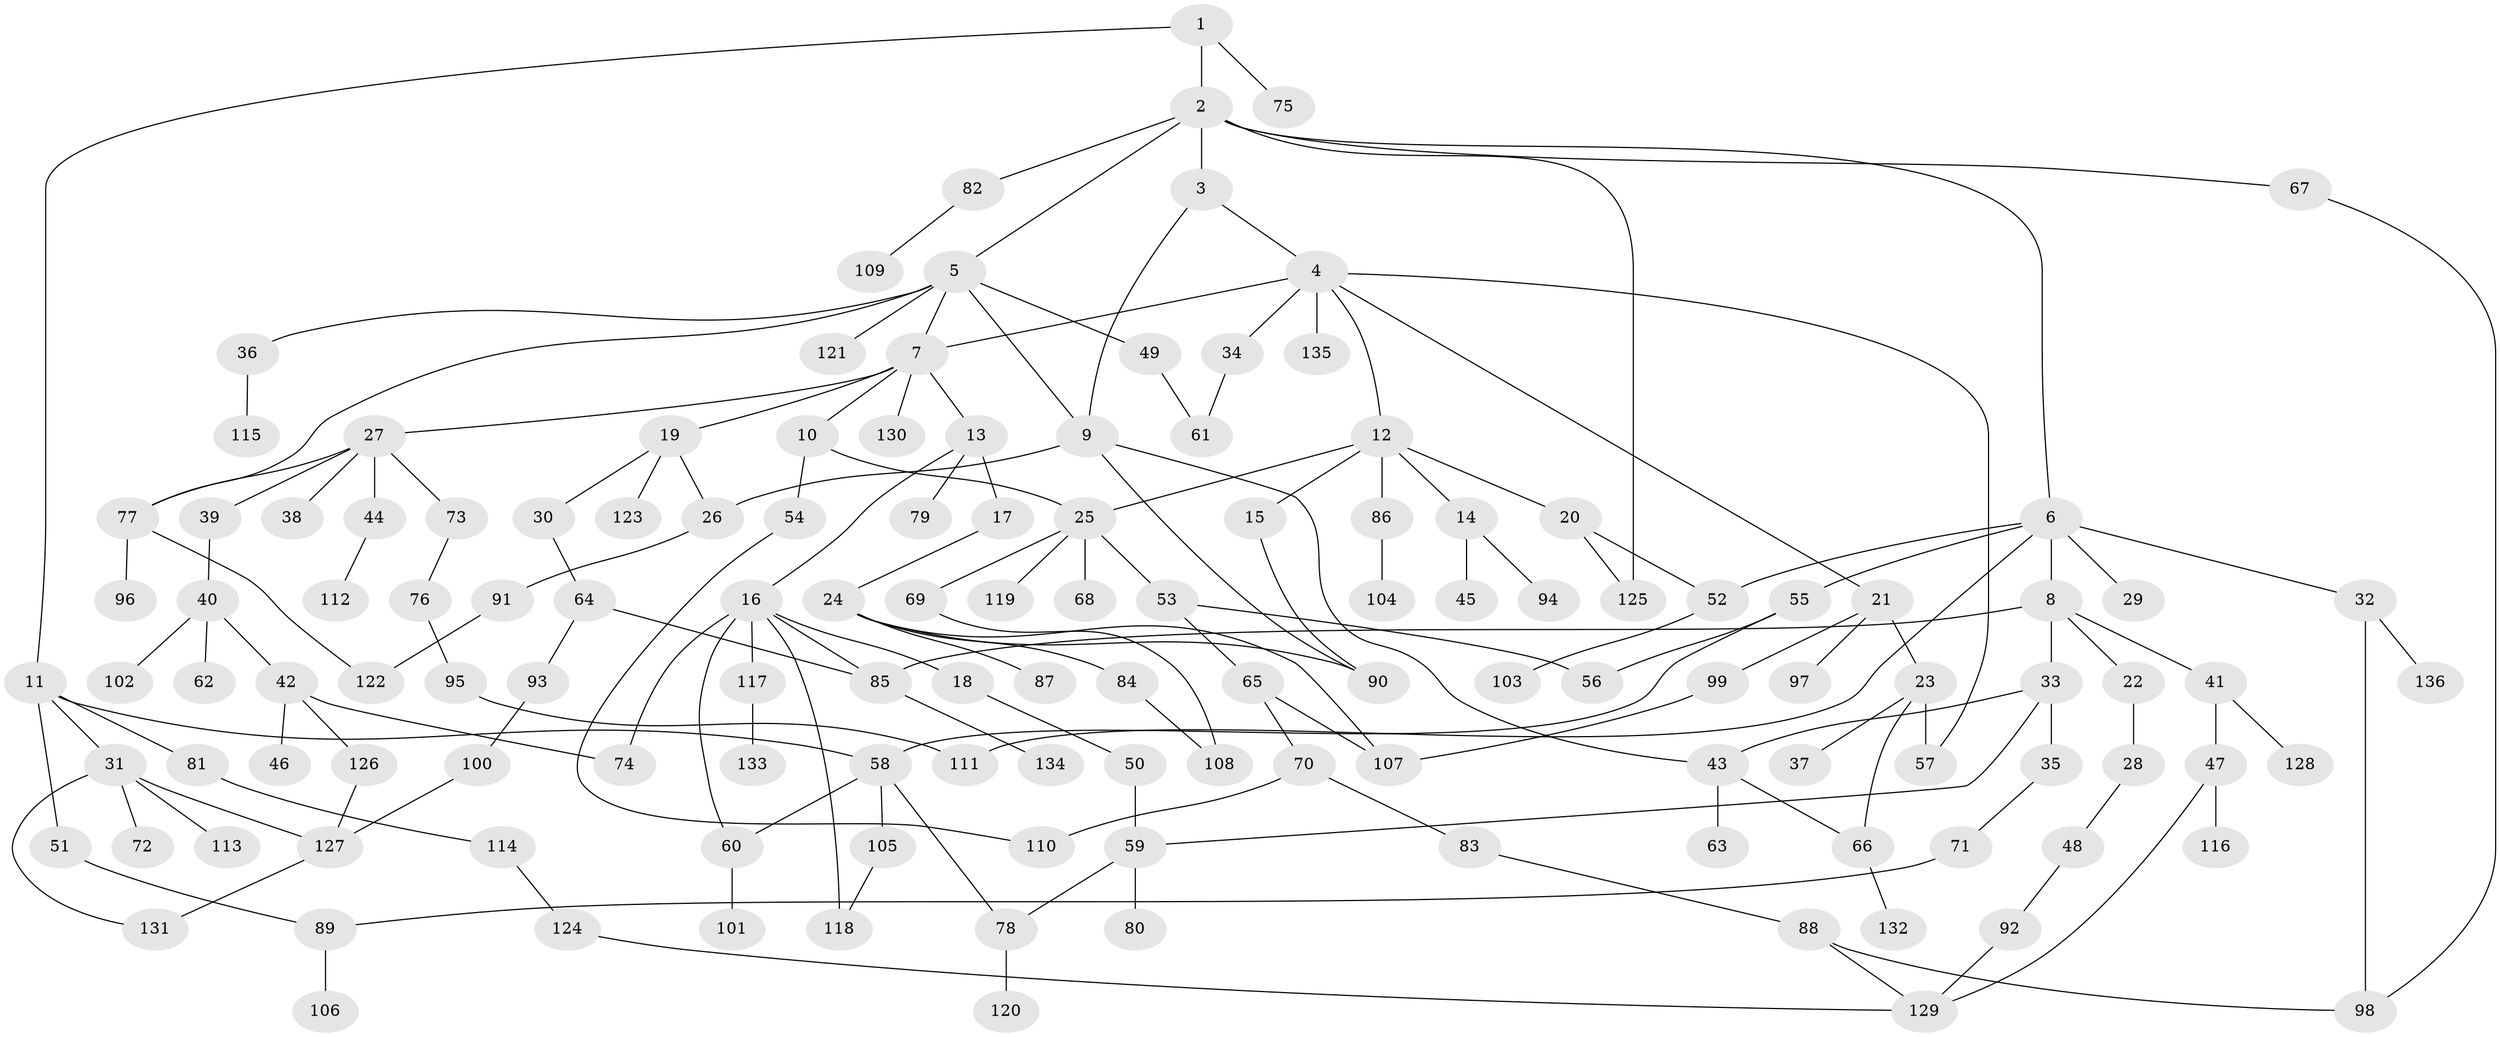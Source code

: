// coarse degree distribution, {2: 0.33695652173913043, 8: 0.03260869565217391, 9: 0.010869565217391304, 7: 0.03260869565217391, 5: 0.05434782608695652, 6: 0.043478260869565216, 4: 0.08695652173913043, 3: 0.10869565217391304, 1: 0.29347826086956524}
// Generated by graph-tools (version 1.1) at 2025/41/03/06/25 10:41:27]
// undirected, 136 vertices, 172 edges
graph export_dot {
graph [start="1"]
  node [color=gray90,style=filled];
  1;
  2;
  3;
  4;
  5;
  6;
  7;
  8;
  9;
  10;
  11;
  12;
  13;
  14;
  15;
  16;
  17;
  18;
  19;
  20;
  21;
  22;
  23;
  24;
  25;
  26;
  27;
  28;
  29;
  30;
  31;
  32;
  33;
  34;
  35;
  36;
  37;
  38;
  39;
  40;
  41;
  42;
  43;
  44;
  45;
  46;
  47;
  48;
  49;
  50;
  51;
  52;
  53;
  54;
  55;
  56;
  57;
  58;
  59;
  60;
  61;
  62;
  63;
  64;
  65;
  66;
  67;
  68;
  69;
  70;
  71;
  72;
  73;
  74;
  75;
  76;
  77;
  78;
  79;
  80;
  81;
  82;
  83;
  84;
  85;
  86;
  87;
  88;
  89;
  90;
  91;
  92;
  93;
  94;
  95;
  96;
  97;
  98;
  99;
  100;
  101;
  102;
  103;
  104;
  105;
  106;
  107;
  108;
  109;
  110;
  111;
  112;
  113;
  114;
  115;
  116;
  117;
  118;
  119;
  120;
  121;
  122;
  123;
  124;
  125;
  126;
  127;
  128;
  129;
  130;
  131;
  132;
  133;
  134;
  135;
  136;
  1 -- 2;
  1 -- 11;
  1 -- 75;
  2 -- 3;
  2 -- 5;
  2 -- 6;
  2 -- 67;
  2 -- 82;
  2 -- 125;
  3 -- 4;
  3 -- 9;
  4 -- 7;
  4 -- 12;
  4 -- 21;
  4 -- 34;
  4 -- 135;
  4 -- 57;
  5 -- 9;
  5 -- 36;
  5 -- 49;
  5 -- 121;
  5 -- 7;
  5 -- 77;
  6 -- 8;
  6 -- 29;
  6 -- 32;
  6 -- 55;
  6 -- 111;
  6 -- 52;
  7 -- 10;
  7 -- 13;
  7 -- 19;
  7 -- 27;
  7 -- 130;
  8 -- 22;
  8 -- 33;
  8 -- 41;
  8 -- 85;
  9 -- 90;
  9 -- 43;
  9 -- 26;
  10 -- 54;
  10 -- 25;
  11 -- 31;
  11 -- 51;
  11 -- 81;
  11 -- 58;
  12 -- 14;
  12 -- 15;
  12 -- 20;
  12 -- 25;
  12 -- 86;
  13 -- 16;
  13 -- 17;
  13 -- 79;
  14 -- 45;
  14 -- 94;
  15 -- 90;
  16 -- 18;
  16 -- 60;
  16 -- 85;
  16 -- 117;
  16 -- 118;
  16 -- 74;
  17 -- 24;
  18 -- 50;
  19 -- 26;
  19 -- 30;
  19 -- 123;
  20 -- 52;
  20 -- 125;
  21 -- 23;
  21 -- 97;
  21 -- 99;
  22 -- 28;
  23 -- 37;
  23 -- 57;
  23 -- 66;
  24 -- 84;
  24 -- 87;
  24 -- 107;
  24 -- 90;
  25 -- 53;
  25 -- 68;
  25 -- 69;
  25 -- 119;
  26 -- 91;
  27 -- 38;
  27 -- 39;
  27 -- 44;
  27 -- 73;
  27 -- 77;
  28 -- 48;
  30 -- 64;
  31 -- 72;
  31 -- 113;
  31 -- 127;
  31 -- 131;
  32 -- 136;
  32 -- 98;
  33 -- 35;
  33 -- 43;
  33 -- 59;
  34 -- 61;
  35 -- 71;
  36 -- 115;
  39 -- 40;
  40 -- 42;
  40 -- 62;
  40 -- 102;
  41 -- 47;
  41 -- 128;
  42 -- 46;
  42 -- 74;
  42 -- 126;
  43 -- 63;
  43 -- 66;
  44 -- 112;
  47 -- 116;
  47 -- 129;
  48 -- 92;
  49 -- 61;
  50 -- 59;
  51 -- 89;
  52 -- 103;
  53 -- 65;
  53 -- 56;
  54 -- 110;
  55 -- 56;
  55 -- 58;
  58 -- 105;
  58 -- 60;
  58 -- 78;
  59 -- 78;
  59 -- 80;
  60 -- 101;
  64 -- 93;
  64 -- 85;
  65 -- 70;
  65 -- 107;
  66 -- 132;
  67 -- 98;
  69 -- 108;
  70 -- 83;
  70 -- 110;
  71 -- 89;
  73 -- 76;
  76 -- 95;
  77 -- 96;
  77 -- 122;
  78 -- 120;
  81 -- 114;
  82 -- 109;
  83 -- 88;
  84 -- 108;
  85 -- 134;
  86 -- 104;
  88 -- 98;
  88 -- 129;
  89 -- 106;
  91 -- 122;
  92 -- 129;
  93 -- 100;
  95 -- 111;
  99 -- 107;
  100 -- 127;
  105 -- 118;
  114 -- 124;
  117 -- 133;
  124 -- 129;
  126 -- 127;
  127 -- 131;
}
